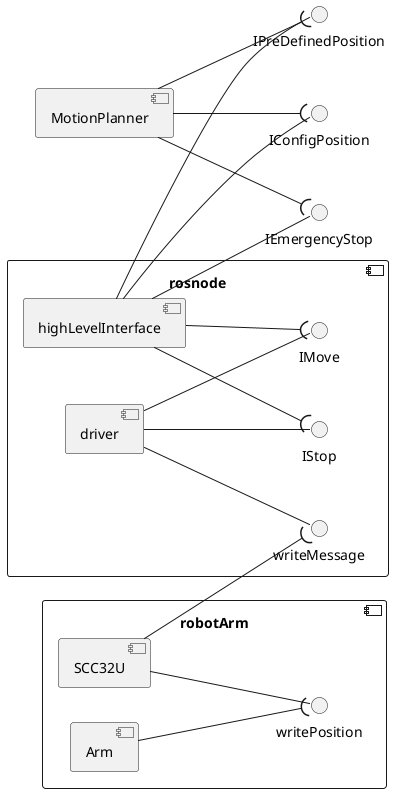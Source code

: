 @startuml
left to right direction


    [MotionPlanner] --( IPreDefinedPosition
    [MotionPlanner] --( IConfigPosition
    [MotionPlanner] --( IEmergencyStop


component rosnode{
    component highLevelInterface
    [highLevelInterface] --( IMove
    [highLevelInterface] --( IStop
    [highLevelInterface] -- IPreDefinedPosition
    [highLevelInterface] -- IConfigPosition
    [highLevelInterface] -- IEmergencyStop
    
    component driver
    [driver] -- IMove
    [driver] -- IStop
    [driver] -- writeMessage
}

component robotArm{
    component Arm
    component SCC32U
    [SCC32U] --( writeMessage
    [Arm] --( writePosition
    [SCC32U] -- writePosition
}

@enduml